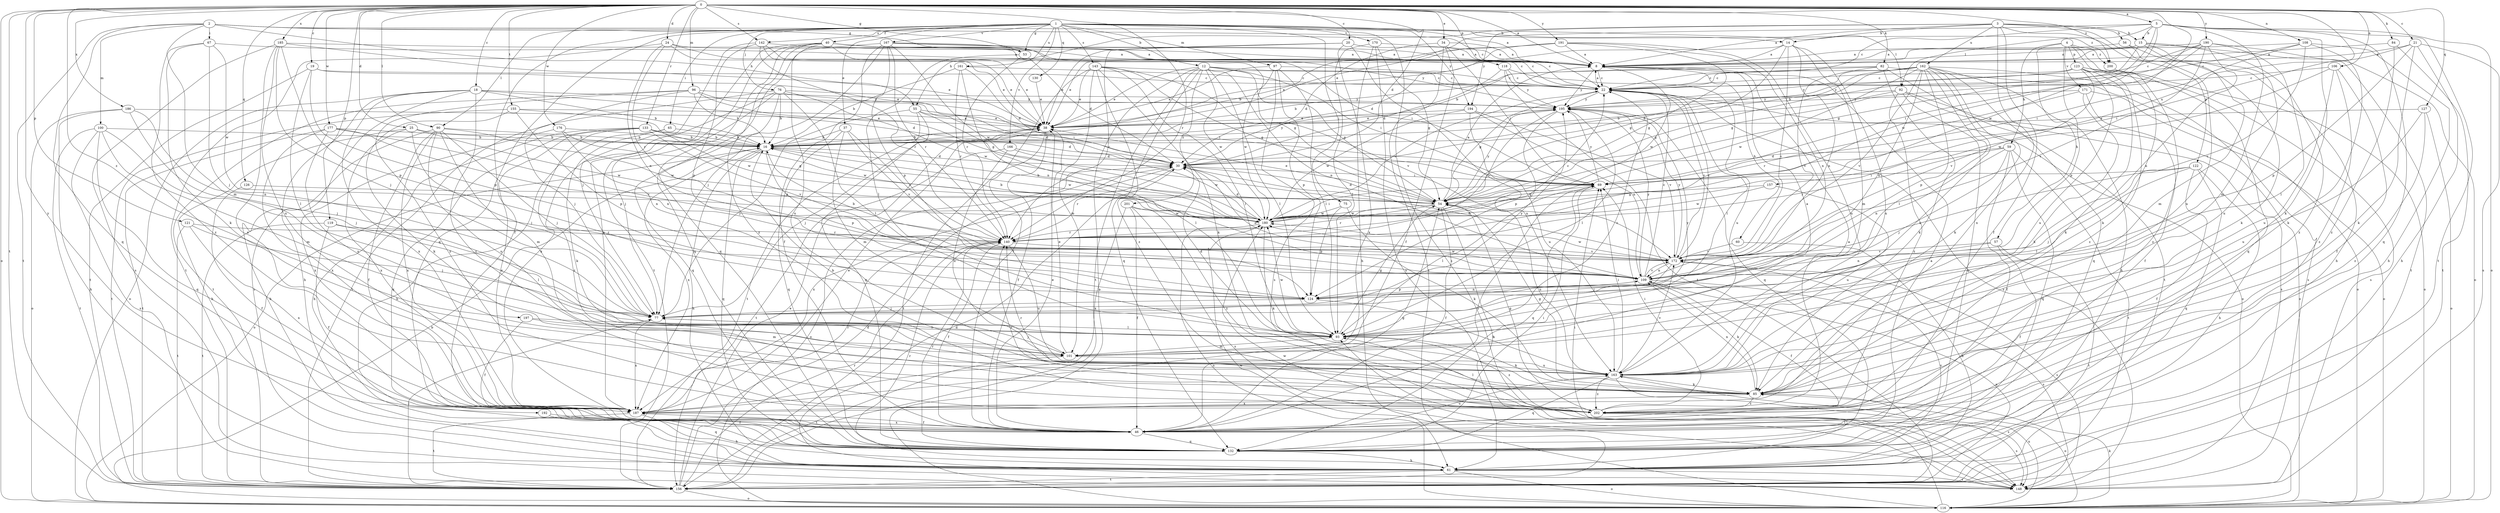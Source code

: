 strict digraph  {
0;
1;
2;
3;
4;
5;
8;
12;
14;
15;
16;
18;
19;
20;
21;
22;
24;
25;
30;
34;
37;
38;
40;
46;
53;
54;
55;
56;
57;
59;
60;
61;
65;
67;
69;
75;
76;
77;
82;
84;
85;
90;
92;
93;
96;
97;
100;
101;
106;
108;
109;
116;
118;
119;
121;
122;
123;
124;
126;
127;
130;
132;
133;
140;
142;
143;
148;
155;
156;
157;
161;
162;
163;
166;
167;
170;
171;
172;
176;
177;
180;
185;
186;
187;
190;
191;
192;
194;
195;
197;
200;
201;
202;
0 -> 5  [label=a];
0 -> 8  [label=a];
0 -> 18  [label=c];
0 -> 19  [label=c];
0 -> 20  [label=c];
0 -> 21  [label=c];
0 -> 24  [label=d];
0 -> 25  [label=d];
0 -> 30  [label=d];
0 -> 34  [label=e];
0 -> 53  [label=g];
0 -> 82  [label=k];
0 -> 84  [label=k];
0 -> 90  [label=l];
0 -> 96  [label=m];
0 -> 106  [label=n];
0 -> 108  [label=n];
0 -> 116  [label=o];
0 -> 118  [label=p];
0 -> 119  [label=p];
0 -> 121  [label=p];
0 -> 126  [label=q];
0 -> 127  [label=q];
0 -> 133  [label=r];
0 -> 140  [label=r];
0 -> 142  [label=s];
0 -> 155  [label=t];
0 -> 156  [label=t];
0 -> 157  [label=u];
0 -> 176  [label=w];
0 -> 177  [label=w];
0 -> 180  [label=w];
0 -> 185  [label=x];
0 -> 186  [label=x];
0 -> 190  [label=y];
0 -> 191  [label=y];
0 -> 192  [label=y];
0 -> 197  [label=z];
0 -> 200  [label=z];
1 -> 8  [label=a];
1 -> 12  [label=b];
1 -> 14  [label=b];
1 -> 37  [label=e];
1 -> 40  [label=f];
1 -> 46  [label=f];
1 -> 53  [label=g];
1 -> 65  [label=i];
1 -> 75  [label=j];
1 -> 76  [label=j];
1 -> 90  [label=l];
1 -> 92  [label=l];
1 -> 97  [label=m];
1 -> 130  [label=q];
1 -> 132  [label=q];
1 -> 142  [label=s];
1 -> 143  [label=s];
1 -> 148  [label=s];
1 -> 161  [label=u];
1 -> 166  [label=v];
1 -> 167  [label=v];
1 -> 170  [label=v];
1 -> 194  [label=y];
2 -> 22  [label=c];
2 -> 53  [label=g];
2 -> 55  [label=h];
2 -> 67  [label=i];
2 -> 100  [label=m];
2 -> 101  [label=m];
2 -> 132  [label=q];
2 -> 156  [label=t];
2 -> 200  [label=z];
3 -> 8  [label=a];
3 -> 14  [label=b];
3 -> 15  [label=b];
3 -> 46  [label=f];
3 -> 55  [label=h];
3 -> 56  [label=h];
3 -> 122  [label=p];
3 -> 162  [label=u];
3 -> 163  [label=u];
3 -> 187  [label=x];
3 -> 194  [label=y];
4 -> 57  [label=h];
4 -> 59  [label=h];
4 -> 85  [label=k];
4 -> 123  [label=p];
4 -> 124  [label=p];
4 -> 132  [label=q];
4 -> 171  [label=v];
4 -> 200  [label=z];
5 -> 15  [label=b];
5 -> 22  [label=c];
5 -> 38  [label=e];
5 -> 54  [label=g];
5 -> 85  [label=k];
5 -> 92  [label=l];
5 -> 101  [label=m];
5 -> 116  [label=o];
5 -> 132  [label=q];
5 -> 156  [label=t];
5 -> 180  [label=w];
8 -> 22  [label=c];
8 -> 60  [label=h];
8 -> 180  [label=w];
8 -> 195  [label=y];
12 -> 22  [label=c];
12 -> 38  [label=e];
12 -> 54  [label=g];
12 -> 69  [label=i];
12 -> 93  [label=l];
12 -> 109  [label=n];
12 -> 116  [label=o];
12 -> 132  [label=q];
12 -> 156  [label=t];
12 -> 180  [label=w];
12 -> 201  [label=z];
14 -> 8  [label=a];
14 -> 38  [label=e];
14 -> 54  [label=g];
14 -> 101  [label=m];
14 -> 109  [label=n];
14 -> 163  [label=u];
14 -> 172  [label=v];
15 -> 8  [label=a];
15 -> 16  [label=b];
15 -> 54  [label=g];
15 -> 101  [label=m];
15 -> 156  [label=t];
15 -> 163  [label=u];
15 -> 202  [label=z];
16 -> 30  [label=d];
16 -> 61  [label=h];
16 -> 116  [label=o];
16 -> 124  [label=p];
16 -> 132  [label=q];
16 -> 180  [label=w];
16 -> 187  [label=x];
16 -> 195  [label=y];
18 -> 16  [label=b];
18 -> 30  [label=d];
18 -> 61  [label=h];
18 -> 116  [label=o];
18 -> 148  [label=s];
18 -> 187  [label=x];
18 -> 195  [label=y];
18 -> 202  [label=z];
19 -> 22  [label=c];
19 -> 38  [label=e];
19 -> 93  [label=l];
19 -> 124  [label=p];
19 -> 156  [label=t];
20 -> 8  [label=a];
20 -> 38  [label=e];
20 -> 140  [label=r];
20 -> 163  [label=u];
20 -> 187  [label=x];
21 -> 8  [label=a];
21 -> 61  [label=h];
21 -> 69  [label=i];
21 -> 85  [label=k];
21 -> 124  [label=p];
21 -> 148  [label=s];
22 -> 8  [label=a];
22 -> 54  [label=g];
22 -> 93  [label=l];
22 -> 116  [label=o];
22 -> 148  [label=s];
22 -> 172  [label=v];
22 -> 195  [label=y];
24 -> 8  [label=a];
24 -> 22  [label=c];
24 -> 38  [label=e];
24 -> 109  [label=n];
24 -> 140  [label=r];
24 -> 156  [label=t];
25 -> 16  [label=b];
25 -> 61  [label=h];
25 -> 77  [label=j];
25 -> 180  [label=w];
25 -> 187  [label=x];
30 -> 69  [label=i];
30 -> 116  [label=o];
30 -> 140  [label=r];
30 -> 187  [label=x];
34 -> 8  [label=a];
34 -> 30  [label=d];
34 -> 46  [label=f];
34 -> 69  [label=i];
34 -> 156  [label=t];
37 -> 16  [label=b];
37 -> 101  [label=m];
37 -> 132  [label=q];
37 -> 140  [label=r];
37 -> 172  [label=v];
38 -> 16  [label=b];
38 -> 46  [label=f];
38 -> 77  [label=j];
38 -> 156  [label=t];
40 -> 8  [label=a];
40 -> 38  [label=e];
40 -> 69  [label=i];
40 -> 132  [label=q];
40 -> 156  [label=t];
40 -> 163  [label=u];
40 -> 187  [label=x];
40 -> 195  [label=y];
40 -> 202  [label=z];
46 -> 38  [label=e];
46 -> 54  [label=g];
46 -> 69  [label=i];
46 -> 132  [label=q];
46 -> 163  [label=u];
46 -> 187  [label=x];
53 -> 30  [label=d];
53 -> 93  [label=l];
53 -> 140  [label=r];
54 -> 8  [label=a];
54 -> 16  [label=b];
54 -> 30  [label=d];
54 -> 38  [label=e];
54 -> 46  [label=f];
54 -> 61  [label=h];
54 -> 140  [label=r];
54 -> 163  [label=u];
54 -> 180  [label=w];
54 -> 195  [label=y];
55 -> 30  [label=d];
55 -> 38  [label=e];
55 -> 77  [label=j];
55 -> 93  [label=l];
55 -> 132  [label=q];
55 -> 156  [label=t];
56 -> 8  [label=a];
56 -> 61  [label=h];
56 -> 85  [label=k];
57 -> 46  [label=f];
57 -> 109  [label=n];
57 -> 156  [label=t];
57 -> 172  [label=v];
59 -> 30  [label=d];
59 -> 46  [label=f];
59 -> 77  [label=j];
59 -> 109  [label=n];
59 -> 132  [label=q];
59 -> 140  [label=r];
59 -> 156  [label=t];
60 -> 61  [label=h];
60 -> 172  [label=v];
61 -> 69  [label=i];
61 -> 116  [label=o];
61 -> 140  [label=r];
61 -> 148  [label=s];
61 -> 156  [label=t];
61 -> 172  [label=v];
65 -> 16  [label=b];
65 -> 61  [label=h];
65 -> 85  [label=k];
67 -> 8  [label=a];
67 -> 77  [label=j];
67 -> 85  [label=k];
67 -> 180  [label=w];
67 -> 202  [label=z];
69 -> 54  [label=g];
69 -> 93  [label=l];
69 -> 132  [label=q];
69 -> 195  [label=y];
75 -> 85  [label=k];
75 -> 124  [label=p];
75 -> 180  [label=w];
76 -> 16  [label=b];
76 -> 69  [label=i];
76 -> 77  [label=j];
76 -> 93  [label=l];
76 -> 132  [label=q];
76 -> 156  [label=t];
76 -> 180  [label=w];
76 -> 187  [label=x];
76 -> 195  [label=y];
77 -> 93  [label=l];
77 -> 187  [label=x];
77 -> 195  [label=y];
82 -> 16  [label=b];
82 -> 22  [label=c];
82 -> 85  [label=k];
82 -> 116  [label=o];
82 -> 156  [label=t];
82 -> 172  [label=v];
84 -> 8  [label=a];
84 -> 156  [label=t];
84 -> 202  [label=z];
85 -> 16  [label=b];
85 -> 54  [label=g];
85 -> 109  [label=n];
85 -> 116  [label=o];
85 -> 140  [label=r];
85 -> 187  [label=x];
85 -> 202  [label=z];
90 -> 16  [label=b];
90 -> 46  [label=f];
90 -> 61  [label=h];
90 -> 77  [label=j];
90 -> 101  [label=m];
90 -> 163  [label=u];
90 -> 180  [label=w];
90 -> 187  [label=x];
92 -> 16  [label=b];
92 -> 116  [label=o];
92 -> 132  [label=q];
92 -> 148  [label=s];
92 -> 195  [label=y];
92 -> 202  [label=z];
93 -> 8  [label=a];
93 -> 30  [label=d];
93 -> 54  [label=g];
93 -> 85  [label=k];
93 -> 101  [label=m];
93 -> 180  [label=w];
93 -> 195  [label=y];
93 -> 202  [label=z];
96 -> 16  [label=b];
96 -> 54  [label=g];
96 -> 69  [label=i];
96 -> 77  [label=j];
96 -> 156  [label=t];
96 -> 195  [label=y];
96 -> 202  [label=z];
97 -> 22  [label=c];
97 -> 38  [label=e];
97 -> 93  [label=l];
97 -> 124  [label=p];
97 -> 148  [label=s];
97 -> 180  [label=w];
100 -> 16  [label=b];
100 -> 77  [label=j];
100 -> 101  [label=m];
100 -> 132  [label=q];
100 -> 148  [label=s];
100 -> 156  [label=t];
101 -> 22  [label=c];
101 -> 38  [label=e];
101 -> 77  [label=j];
101 -> 156  [label=t];
101 -> 163  [label=u];
106 -> 22  [label=c];
106 -> 46  [label=f];
106 -> 163  [label=u];
106 -> 180  [label=w];
106 -> 202  [label=z];
108 -> 8  [label=a];
108 -> 22  [label=c];
108 -> 61  [label=h];
108 -> 69  [label=i];
108 -> 85  [label=k];
108 -> 172  [label=v];
109 -> 22  [label=c];
109 -> 30  [label=d];
109 -> 46  [label=f];
109 -> 85  [label=k];
109 -> 124  [label=p];
109 -> 148  [label=s];
109 -> 172  [label=v];
109 -> 180  [label=w];
109 -> 195  [label=y];
116 -> 16  [label=b];
116 -> 85  [label=k];
116 -> 93  [label=l];
116 -> 163  [label=u];
116 -> 180  [label=w];
118 -> 22  [label=c];
118 -> 30  [label=d];
118 -> 156  [label=t];
118 -> 163  [label=u];
118 -> 195  [label=y];
119 -> 46  [label=f];
119 -> 93  [label=l];
119 -> 140  [label=r];
119 -> 156  [label=t];
121 -> 77  [label=j];
121 -> 140  [label=r];
121 -> 156  [label=t];
121 -> 187  [label=x];
122 -> 46  [label=f];
122 -> 61  [label=h];
122 -> 69  [label=i];
122 -> 77  [label=j];
122 -> 93  [label=l];
122 -> 132  [label=q];
123 -> 22  [label=c];
123 -> 85  [label=k];
123 -> 116  [label=o];
123 -> 148  [label=s];
123 -> 163  [label=u];
123 -> 172  [label=v];
123 -> 195  [label=y];
123 -> 202  [label=z];
124 -> 77  [label=j];
124 -> 109  [label=n];
124 -> 163  [label=u];
126 -> 46  [label=f];
126 -> 54  [label=g];
127 -> 38  [label=e];
127 -> 116  [label=o];
127 -> 163  [label=u];
127 -> 202  [label=z];
130 -> 38  [label=e];
132 -> 8  [label=a];
132 -> 61  [label=h];
132 -> 69  [label=i];
132 -> 140  [label=r];
133 -> 16  [label=b];
133 -> 30  [label=d];
133 -> 61  [label=h];
133 -> 132  [label=q];
133 -> 172  [label=v];
133 -> 180  [label=w];
133 -> 187  [label=x];
133 -> 202  [label=z];
140 -> 22  [label=c];
140 -> 46  [label=f];
140 -> 163  [label=u];
140 -> 172  [label=v];
142 -> 8  [label=a];
142 -> 22  [label=c];
142 -> 38  [label=e];
142 -> 77  [label=j];
142 -> 124  [label=p];
142 -> 140  [label=r];
143 -> 22  [label=c];
143 -> 38  [label=e];
143 -> 46  [label=f];
143 -> 54  [label=g];
143 -> 85  [label=k];
143 -> 93  [label=l];
143 -> 101  [label=m];
143 -> 172  [label=v];
143 -> 202  [label=z];
148 -> 30  [label=d];
148 -> 180  [label=w];
155 -> 38  [label=e];
155 -> 85  [label=k];
155 -> 124  [label=p];
155 -> 156  [label=t];
155 -> 180  [label=w];
156 -> 30  [label=d];
156 -> 38  [label=e];
156 -> 77  [label=j];
156 -> 109  [label=n];
156 -> 116  [label=o];
156 -> 140  [label=r];
157 -> 54  [label=g];
157 -> 163  [label=u];
157 -> 180  [label=w];
161 -> 16  [label=b];
161 -> 22  [label=c];
161 -> 30  [label=d];
161 -> 109  [label=n];
161 -> 140  [label=r];
162 -> 22  [label=c];
162 -> 30  [label=d];
162 -> 54  [label=g];
162 -> 61  [label=h];
162 -> 85  [label=k];
162 -> 93  [label=l];
162 -> 109  [label=n];
162 -> 124  [label=p];
162 -> 132  [label=q];
162 -> 148  [label=s];
162 -> 163  [label=u];
162 -> 172  [label=v];
162 -> 180  [label=w];
162 -> 195  [label=y];
163 -> 69  [label=i];
163 -> 85  [label=k];
163 -> 132  [label=q];
163 -> 148  [label=s];
163 -> 172  [label=v];
163 -> 202  [label=z];
166 -> 30  [label=d];
166 -> 156  [label=t];
166 -> 163  [label=u];
166 -> 180  [label=w];
167 -> 8  [label=a];
167 -> 22  [label=c];
167 -> 46  [label=f];
167 -> 54  [label=g];
167 -> 77  [label=j];
167 -> 124  [label=p];
167 -> 132  [label=q];
167 -> 140  [label=r];
167 -> 180  [label=w];
170 -> 8  [label=a];
170 -> 54  [label=g];
170 -> 61  [label=h];
170 -> 93  [label=l];
170 -> 148  [label=s];
171 -> 46  [label=f];
171 -> 85  [label=k];
171 -> 116  [label=o];
171 -> 140  [label=r];
171 -> 195  [label=y];
172 -> 16  [label=b];
172 -> 22  [label=c];
172 -> 30  [label=d];
172 -> 77  [label=j];
172 -> 109  [label=n];
172 -> 148  [label=s];
172 -> 180  [label=w];
172 -> 195  [label=y];
176 -> 16  [label=b];
176 -> 54  [label=g];
176 -> 109  [label=n];
176 -> 187  [label=x];
177 -> 16  [label=b];
177 -> 109  [label=n];
177 -> 156  [label=t];
177 -> 163  [label=u];
177 -> 172  [label=v];
177 -> 187  [label=x];
180 -> 16  [label=b];
180 -> 22  [label=c];
180 -> 30  [label=d];
180 -> 69  [label=i];
180 -> 85  [label=k];
180 -> 116  [label=o];
180 -> 140  [label=r];
185 -> 8  [label=a];
185 -> 38  [label=e];
185 -> 77  [label=j];
185 -> 124  [label=p];
185 -> 148  [label=s];
185 -> 163  [label=u];
185 -> 187  [label=x];
186 -> 38  [label=e];
186 -> 61  [label=h];
186 -> 77  [label=j];
186 -> 109  [label=n];
186 -> 116  [label=o];
187 -> 38  [label=e];
187 -> 46  [label=f];
187 -> 61  [label=h];
187 -> 140  [label=r];
187 -> 156  [label=t];
190 -> 8  [label=a];
190 -> 16  [label=b];
190 -> 22  [label=c];
190 -> 69  [label=i];
190 -> 93  [label=l];
190 -> 109  [label=n];
190 -> 116  [label=o];
190 -> 172  [label=v];
191 -> 8  [label=a];
191 -> 16  [label=b];
191 -> 30  [label=d];
191 -> 38  [label=e];
191 -> 54  [label=g];
191 -> 109  [label=n];
191 -> 163  [label=u];
192 -> 46  [label=f];
192 -> 132  [label=q];
194 -> 38  [label=e];
194 -> 109  [label=n];
194 -> 163  [label=u];
194 -> 172  [label=v];
194 -> 180  [label=w];
195 -> 38  [label=e];
195 -> 93  [label=l];
195 -> 124  [label=p];
195 -> 132  [label=q];
195 -> 140  [label=r];
197 -> 46  [label=f];
197 -> 93  [label=l];
197 -> 101  [label=m];
200 -> 202  [label=z];
201 -> 46  [label=f];
201 -> 148  [label=s];
201 -> 180  [label=w];
201 -> 187  [label=x];
201 -> 202  [label=z];
202 -> 8  [label=a];
202 -> 54  [label=g];
202 -> 69  [label=i];
202 -> 93  [label=l];
202 -> 140  [label=r];
202 -> 148  [label=s];
}
